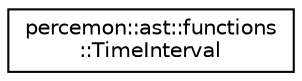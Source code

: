 digraph "Graphical Class Hierarchy"
{
 // LATEX_PDF_SIZE
  edge [fontname="Helvetica",fontsize="10",labelfontname="Helvetica",labelfontsize="10"];
  node [fontname="Helvetica",fontsize="10",shape=record];
  rankdir="LR";
  Node0 [label="percemon::ast::functions\l::TimeInterval",height=0.2,width=0.4,color="black", fillcolor="white", style="filled",URL="$structpercemon_1_1ast_1_1functions_1_1TimeInterval.html",tooltip=" "];
}
